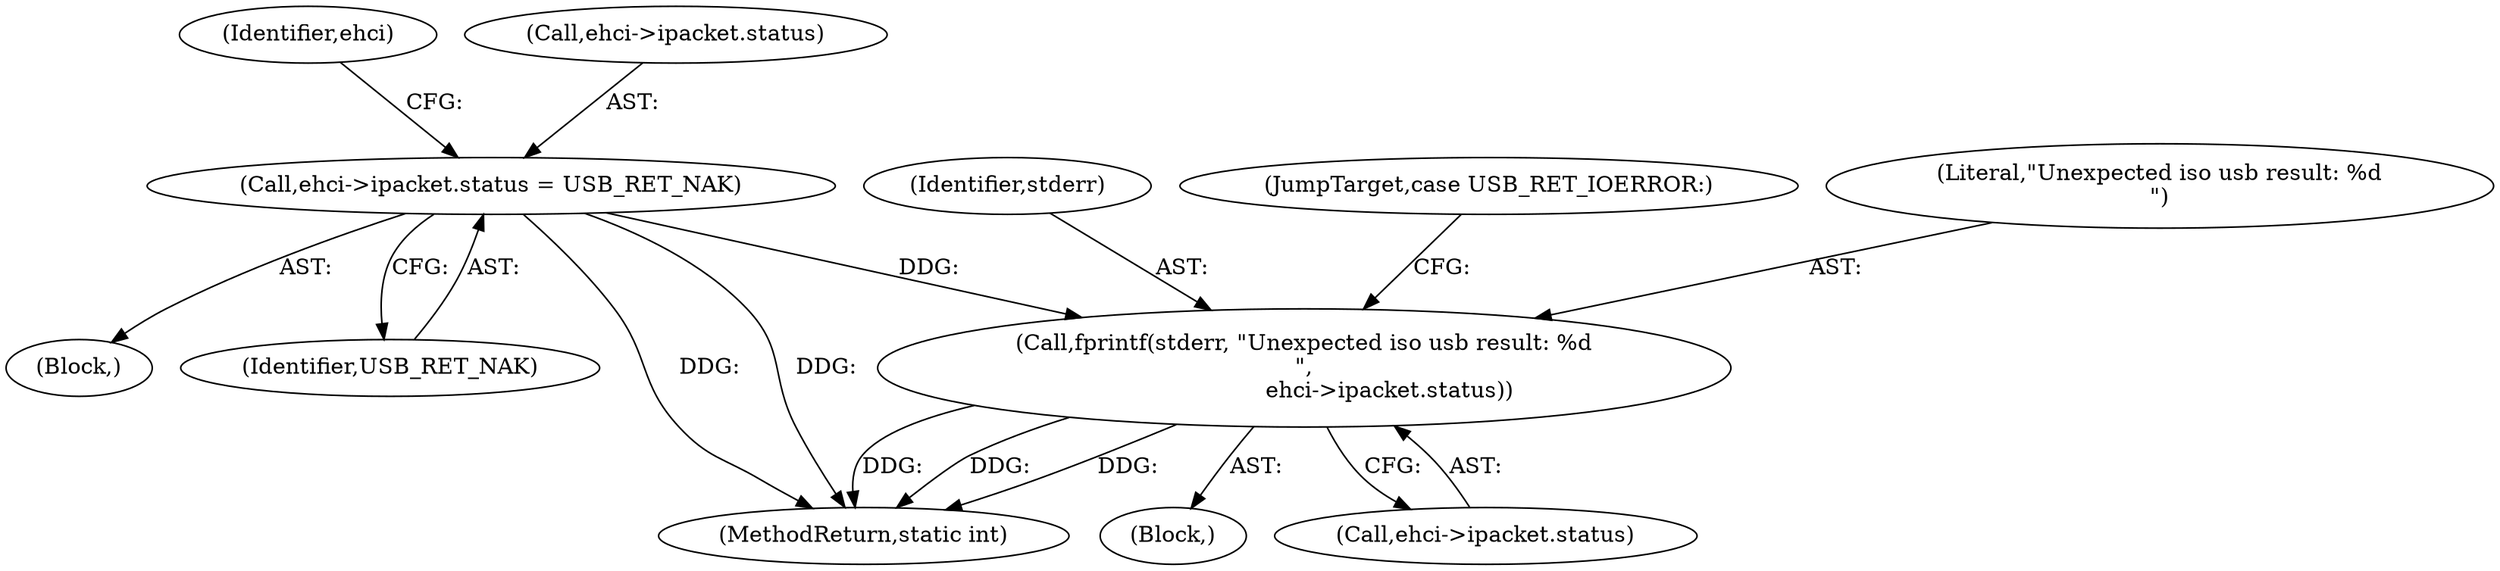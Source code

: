 digraph "0_qemu_156a2e4dbffa85997636a7a39ef12da6f1b40254@API" {
"1000427" [label="(Call,fprintf(stderr, \"Unexpected iso usb result: %d\n\",\n                        ehci->ipacket.status))"];
"1000398" [label="(Call,ehci->ipacket.status = USB_RET_NAK)"];
"1000533" [label="(MethodReturn,static int)"];
"1000395" [label="(Block,)"];
"1000428" [label="(Identifier,stderr)"];
"1000427" [label="(Call,fprintf(stderr, \"Unexpected iso usb result: %d\n\",\n                        ehci->ipacket.status))"];
"1000408" [label="(Identifier,ehci)"];
"1000404" [label="(Identifier,USB_RET_NAK)"];
"1000423" [label="(Block,)"];
"1000435" [label="(JumpTarget,case USB_RET_IOERROR:)"];
"1000399" [label="(Call,ehci->ipacket.status)"];
"1000398" [label="(Call,ehci->ipacket.status = USB_RET_NAK)"];
"1000429" [label="(Literal,\"Unexpected iso usb result: %d\n\")"];
"1000430" [label="(Call,ehci->ipacket.status)"];
"1000427" -> "1000423"  [label="AST: "];
"1000427" -> "1000430"  [label="CFG: "];
"1000428" -> "1000427"  [label="AST: "];
"1000429" -> "1000427"  [label="AST: "];
"1000430" -> "1000427"  [label="AST: "];
"1000435" -> "1000427"  [label="CFG: "];
"1000427" -> "1000533"  [label="DDG: "];
"1000427" -> "1000533"  [label="DDG: "];
"1000427" -> "1000533"  [label="DDG: "];
"1000398" -> "1000427"  [label="DDG: "];
"1000398" -> "1000395"  [label="AST: "];
"1000398" -> "1000404"  [label="CFG: "];
"1000399" -> "1000398"  [label="AST: "];
"1000404" -> "1000398"  [label="AST: "];
"1000408" -> "1000398"  [label="CFG: "];
"1000398" -> "1000533"  [label="DDG: "];
"1000398" -> "1000533"  [label="DDG: "];
}
